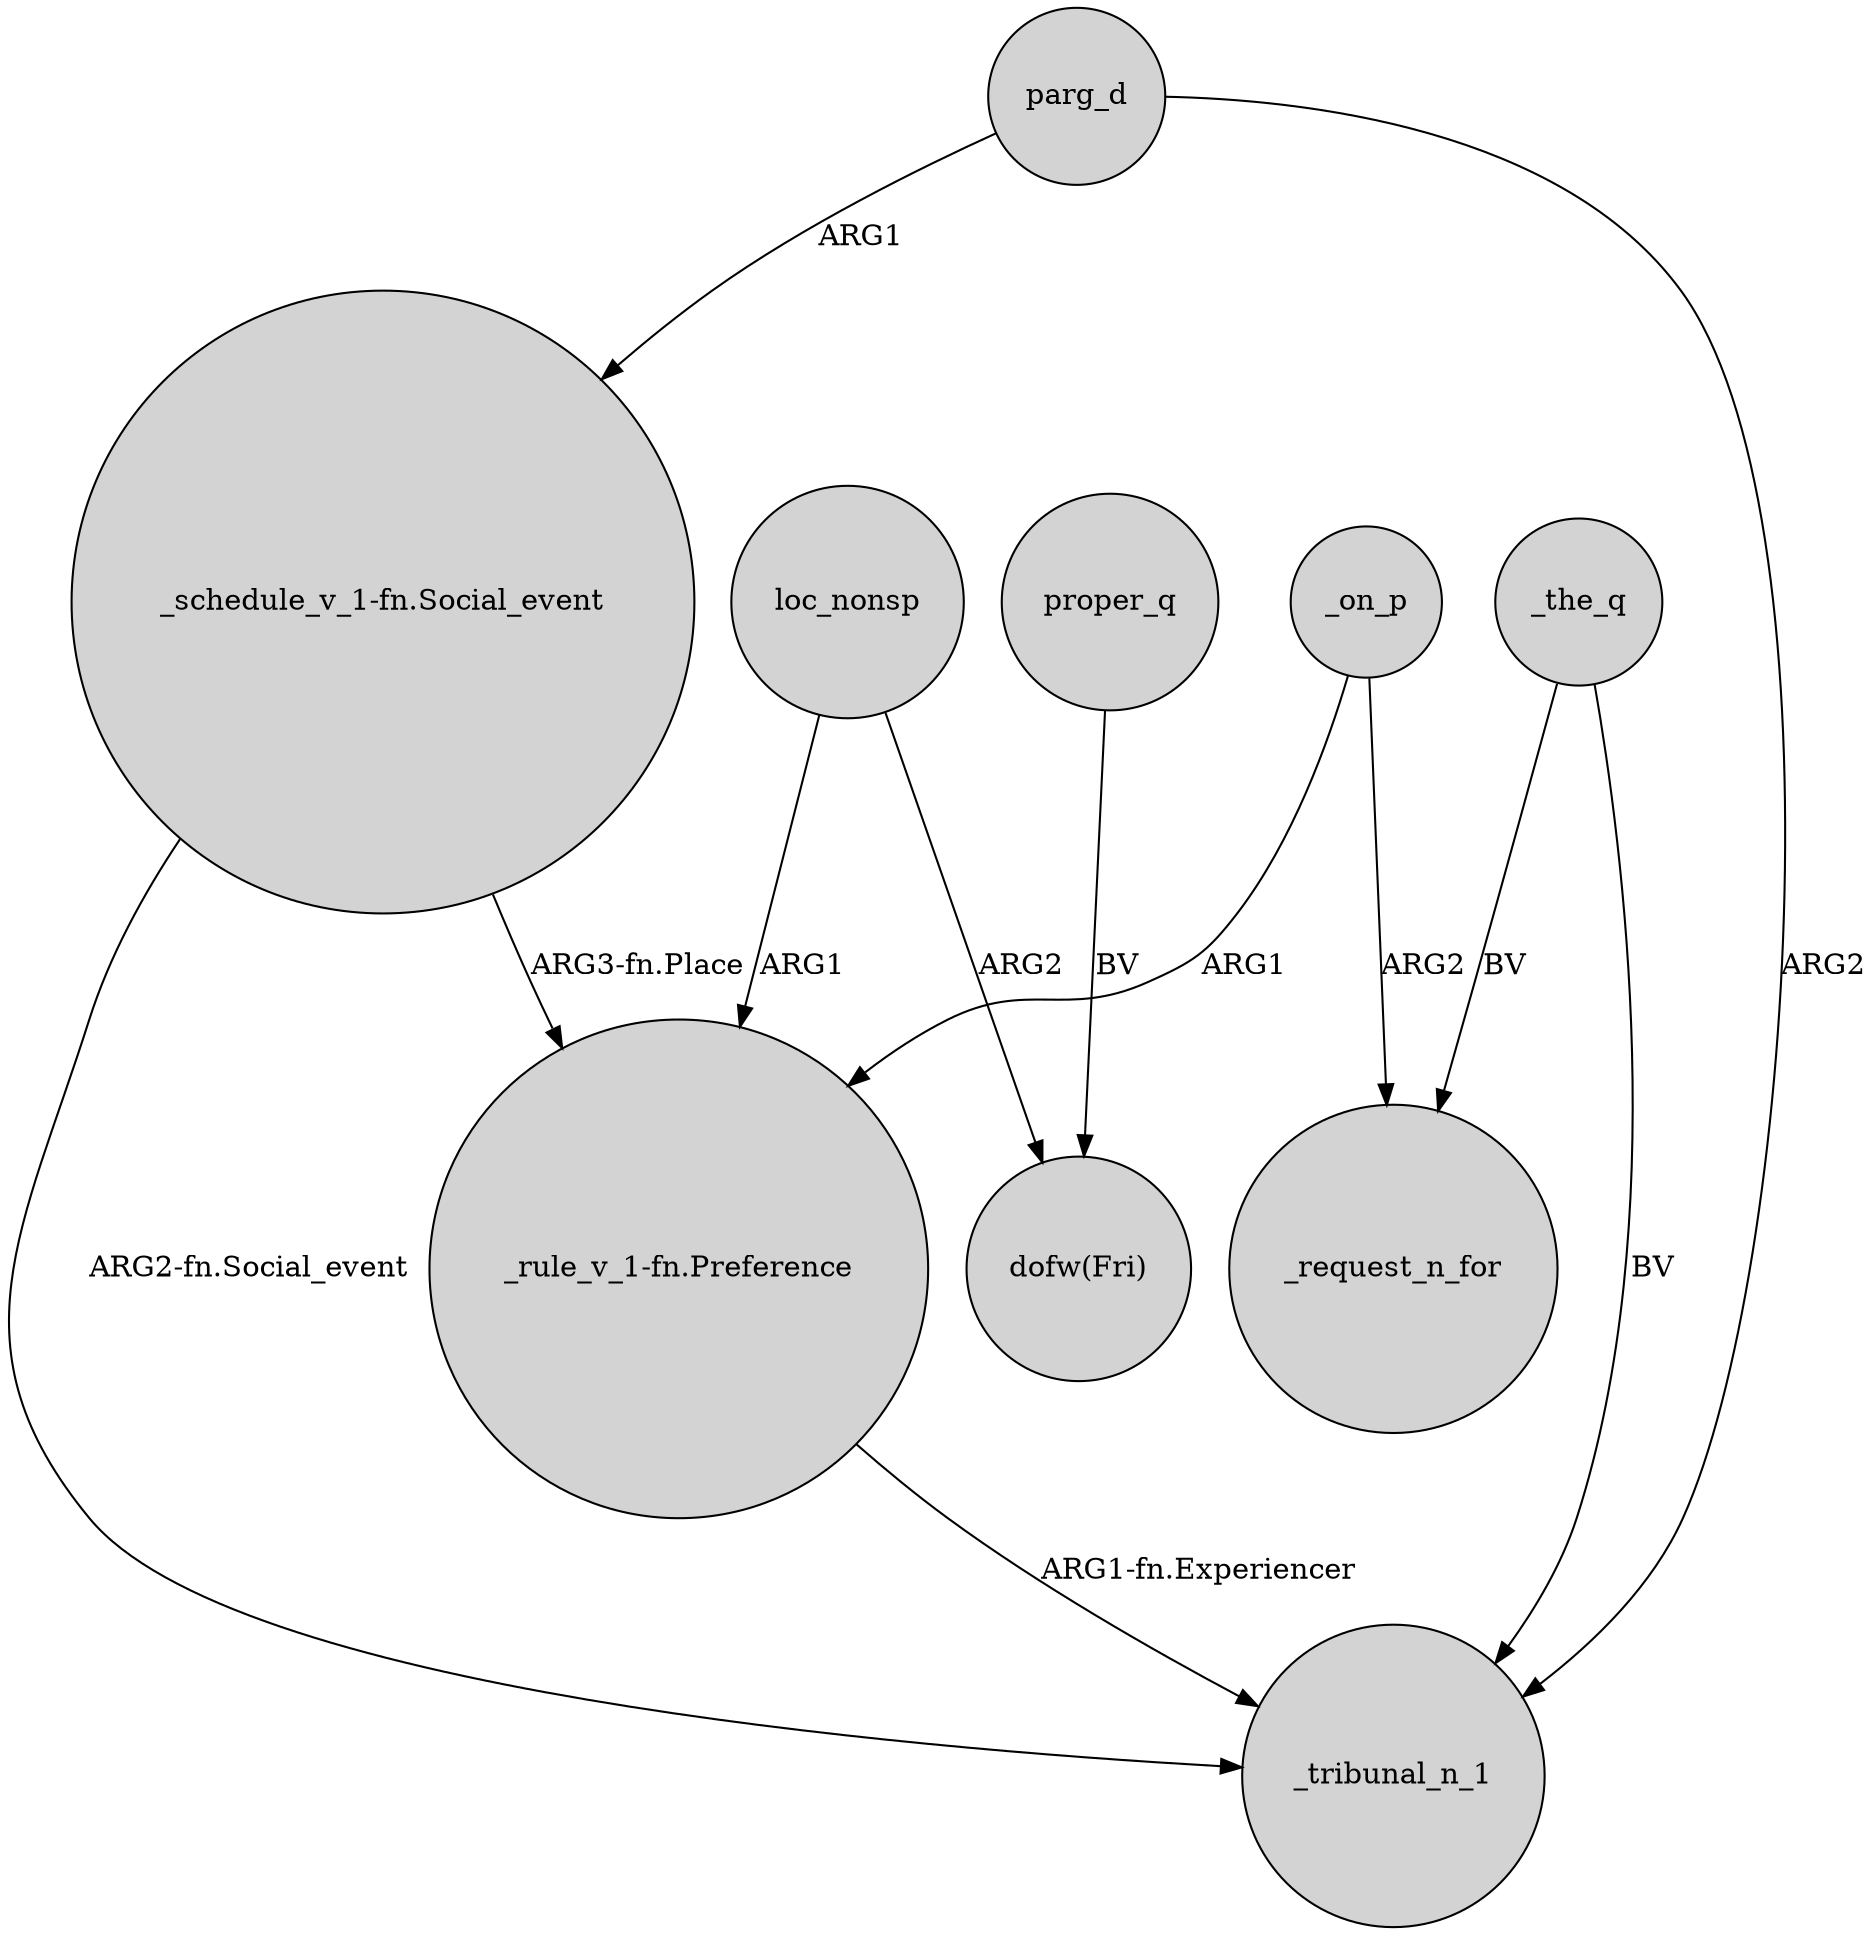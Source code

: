 digraph {
	node [shape=circle style=filled]
	"_schedule_v_1-fn.Social_event" -> "_rule_v_1-fn.Preference" [label="ARG3-fn.Place"]
	parg_d -> "_schedule_v_1-fn.Social_event" [label=ARG1]
	loc_nonsp -> "_rule_v_1-fn.Preference" [label=ARG1]
	"_rule_v_1-fn.Preference" -> _tribunal_n_1 [label="ARG1-fn.Experiencer"]
	parg_d -> _tribunal_n_1 [label=ARG2]
	"_schedule_v_1-fn.Social_event" -> _tribunal_n_1 [label="ARG2-fn.Social_event"]
	_the_q -> _request_n_for [label=BV]
	proper_q -> "dofw(Fri)" [label=BV]
	_the_q -> _tribunal_n_1 [label=BV]
	_on_p -> "_rule_v_1-fn.Preference" [label=ARG1]
	loc_nonsp -> "dofw(Fri)" [label=ARG2]
	_on_p -> _request_n_for [label=ARG2]
}
